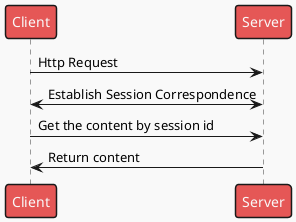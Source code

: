 @startuml sina-login-session
!theme mars
Client -> Server: Http Request
Client <-> Server: Establish Session Correspondence
Client -> Server : Get the content by session id
Server -> Client: Return content
@endum